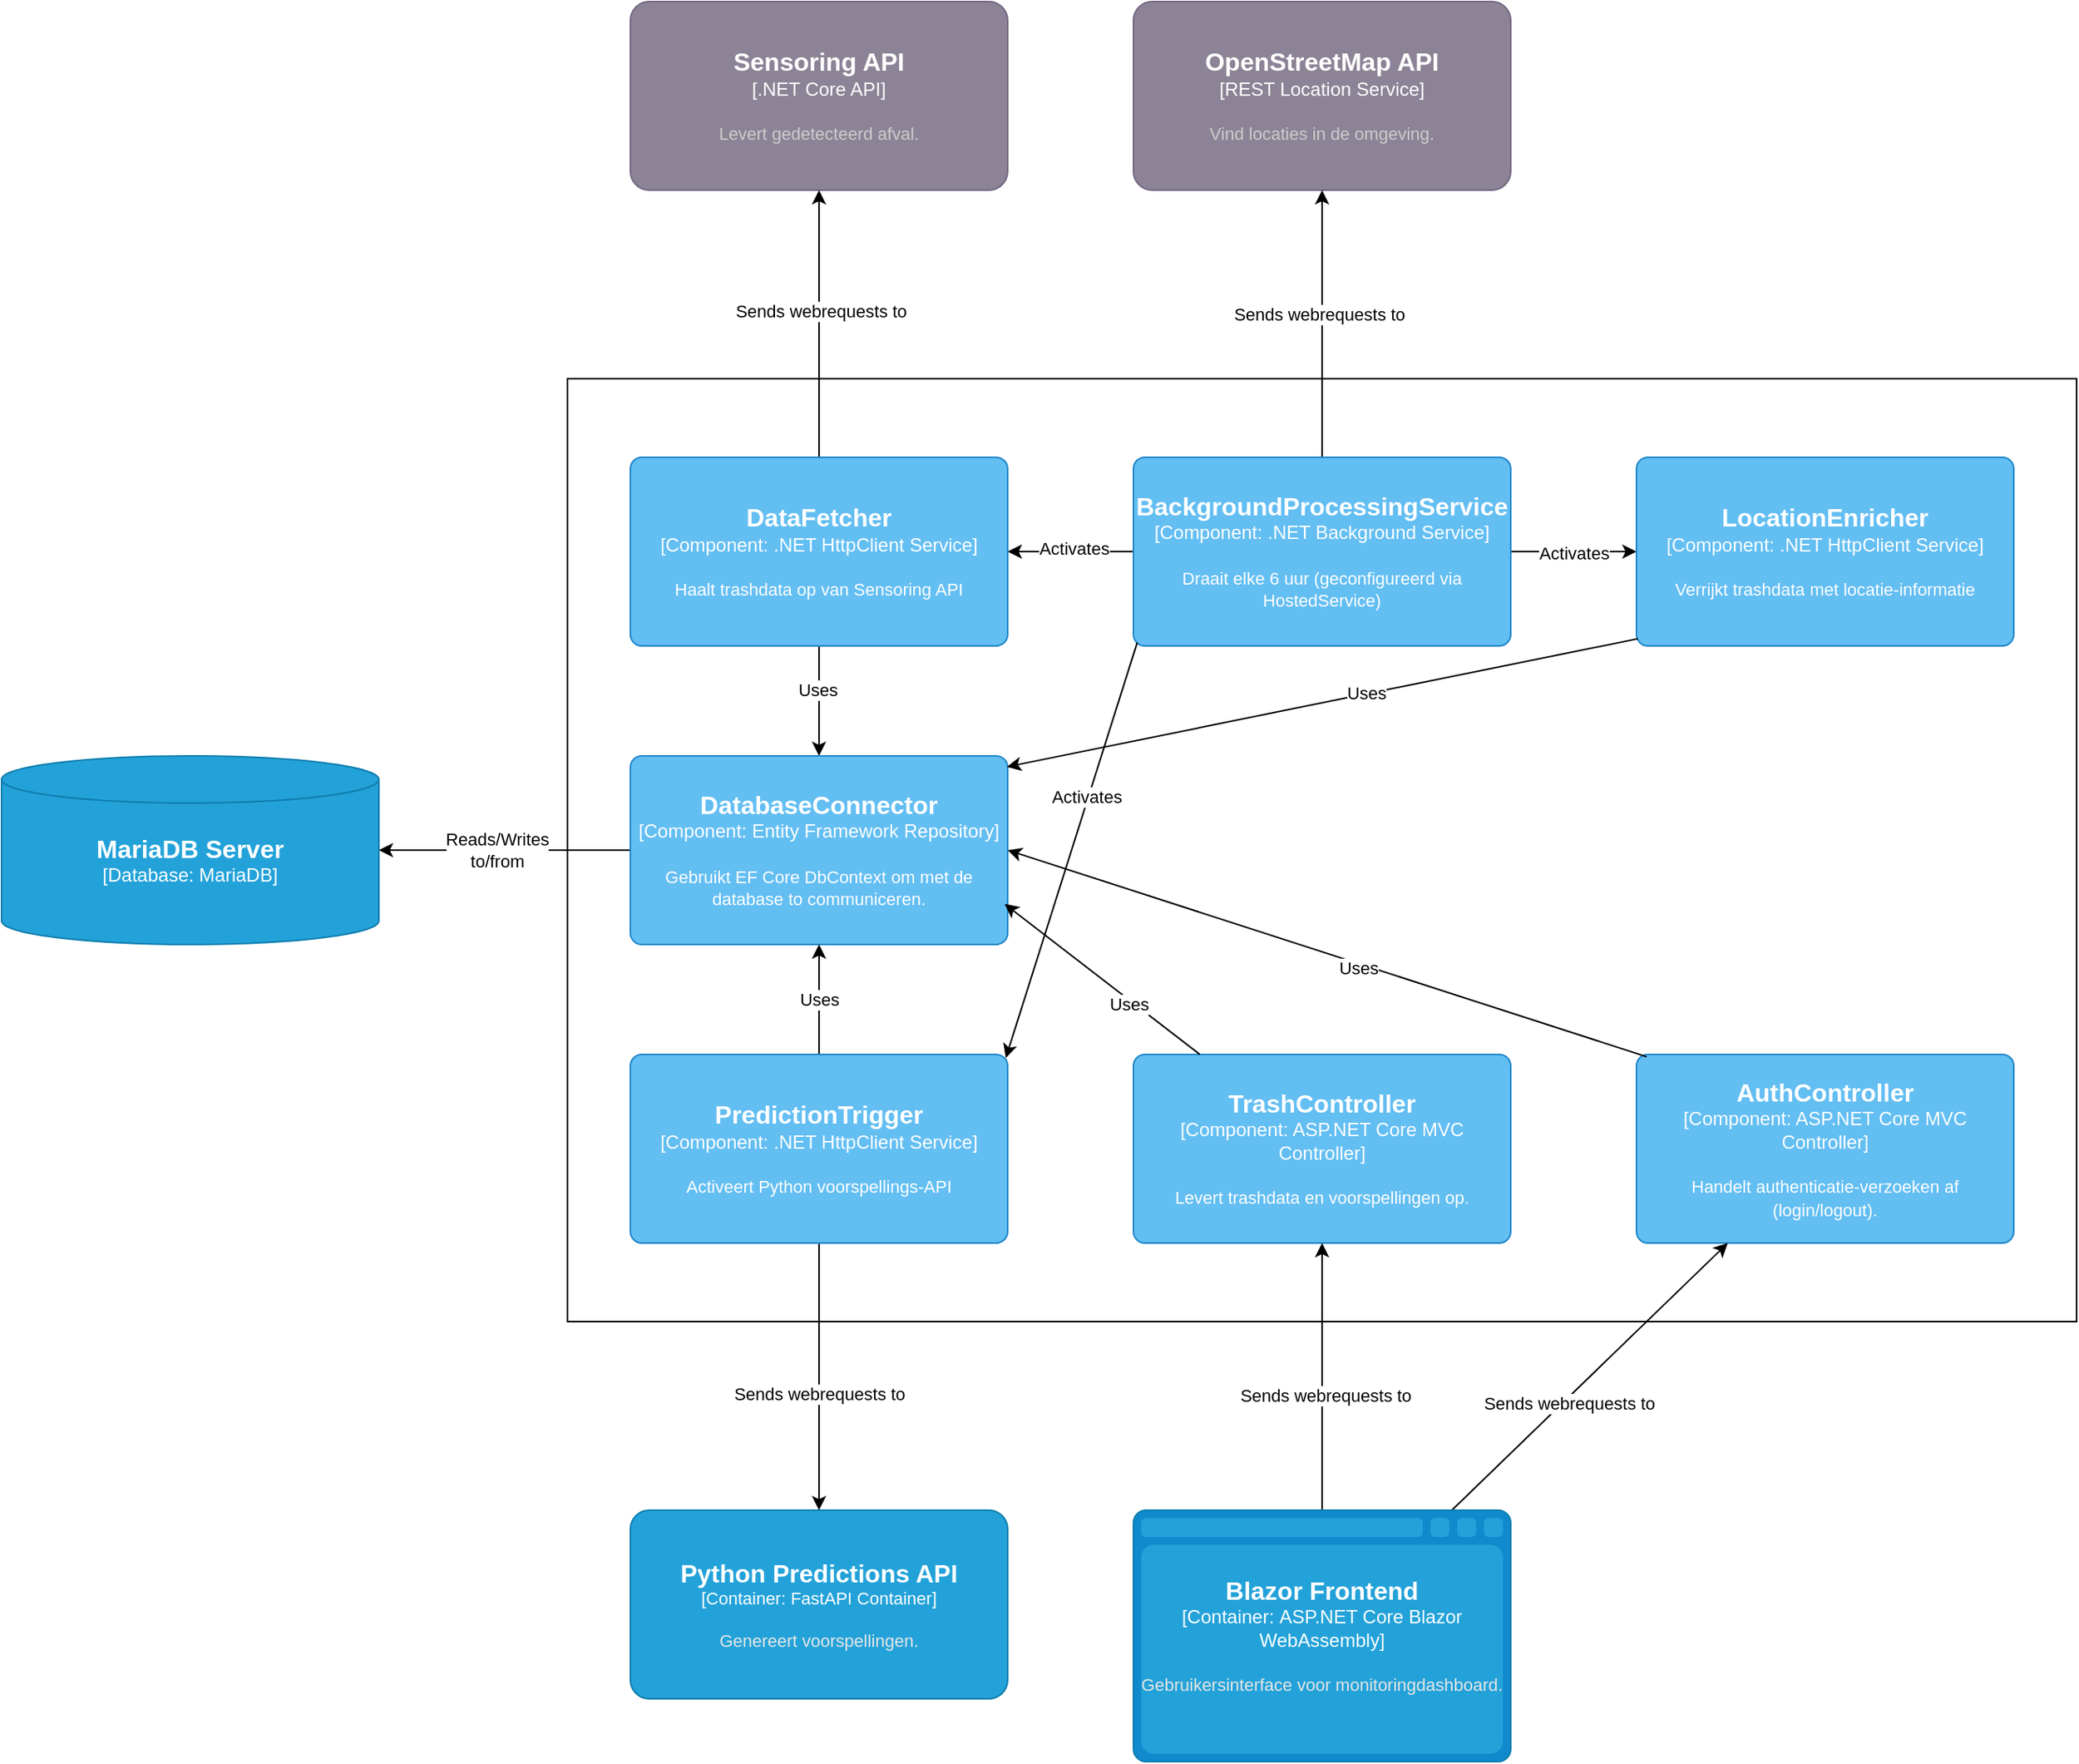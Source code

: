 <mxfile version="27.0.9">
  <diagram name="Page-1" id="TUc2pWuJ1cBv-ASf7XhR">
    <mxGraphModel dx="1788" dy="1681" grid="1" gridSize="10" guides="1" tooltips="1" connect="1" arrows="1" fold="1" page="1" pageScale="1" pageWidth="850" pageHeight="1100" math="0" shadow="0">
      <root>
        <mxCell id="0" />
        <mxCell id="1" parent="0" />
        <mxCell id="xSIsmB00aMhGTNxRwq87-2" value="" style="rounded=0;whiteSpace=wrap;html=1;" parent="1" vertex="1">
          <mxGeometry x="40" y="160" width="960" height="600" as="geometry" />
        </mxCell>
        <object placeholders="1" c4Name="OpenStreetMap API" c4Type="REST Location Service" c4Description="Vind locaties in de omgeving." label="&lt;font style=&quot;font-size: 16px&quot;&gt;&lt;b&gt;%c4Name%&lt;/b&gt;&lt;/font&gt;&lt;div&gt;[%c4Type%]&lt;/div&gt;&lt;br&gt;&lt;div&gt;&lt;font style=&quot;font-size: 11px&quot;&gt;&lt;font color=&quot;#cccccc&quot;&gt;%c4Description%&lt;/font&gt;&lt;/div&gt;" id="xSIsmB00aMhGTNxRwq87-6">
          <mxCell style="rounded=1;whiteSpace=wrap;html=1;labelBackgroundColor=none;fillColor=#8C8496;fontColor=#ffffff;align=center;arcSize=10;strokeColor=#736782;metaEdit=1;resizable=0;points=[[0.25,0,0],[0.5,0,0],[0.75,0,0],[1,0.25,0],[1,0.5,0],[1,0.75,0],[0.75,1,0],[0.5,1,0],[0.25,1,0],[0,0.75,0],[0,0.5,0],[0,0.25,0]];" parent="1" vertex="1">
            <mxGeometry x="400" y="-80" width="240" height="120" as="geometry" />
          </mxCell>
        </object>
        <object placeholders="1" c4Name="AuthController" c4Type="Component" c4Technology="ASP.NET Core MVC Controller" c4Description="Handelt authenticatie-verzoeken af (login/logout)." label="&lt;font style=&quot;font-size: 16px&quot;&gt;&lt;b&gt;%c4Name%&lt;/b&gt;&lt;/font&gt;&lt;div&gt;[%c4Type%: %c4Technology%]&lt;/div&gt;&lt;br&gt;&lt;div&gt;&lt;font style=&quot;font-size: 11px&quot;&gt;%c4Description%&lt;/font&gt;&lt;/div&gt;" id="xSIsmB00aMhGTNxRwq87-22">
          <mxCell style="rounded=1;whiteSpace=wrap;html=1;labelBackgroundColor=none;fillColor=#63BEF2;fontColor=#ffffff;align=center;arcSize=6;strokeColor=#2086C9;metaEdit=1;resizable=0;points=[[0.25,0,0],[0.5,0,0],[0.75,0,0],[1,0.25,0],[1,0.5,0],[1,0.75,0],[0.75,1,0],[0.5,1,0],[0.25,1,0],[0,0.75,0],[0,0.5,0],[0,0.25,0]];" parent="1" vertex="1">
            <mxGeometry x="720" y="590" width="240" height="120" as="geometry" />
          </mxCell>
        </object>
        <object placeholders="1" c4Name="Sensoring API" c4Type=".NET Core API" c4Description="Levert gedetecteerd afval." label="&lt;font style=&quot;font-size: 16px&quot;&gt;&lt;b&gt;%c4Name%&lt;/b&gt;&lt;/font&gt;&lt;div&gt;[%c4Type%]&lt;/div&gt;&lt;br&gt;&lt;div&gt;&lt;font style=&quot;font-size: 11px&quot;&gt;&lt;font color=&quot;#cccccc&quot;&gt;%c4Description%&lt;/font&gt;&lt;/div&gt;" id="xSIsmB00aMhGTNxRwq87-23">
          <mxCell style="rounded=1;whiteSpace=wrap;html=1;labelBackgroundColor=none;fillColor=#8C8496;fontColor=#ffffff;align=center;arcSize=10;strokeColor=#736782;metaEdit=1;resizable=0;points=[[0.25,0,0],[0.5,0,0],[0.75,0,0],[1,0.25,0],[1,0.5,0],[1,0.75,0],[0.75,1,0],[0.5,1,0],[0.25,1,0],[0,0.75,0],[0,0.5,0],[0,0.25,0]];" parent="1" vertex="1">
            <mxGeometry x="80" y="-80" width="240" height="120" as="geometry" />
          </mxCell>
        </object>
        <object placeholders="1" c4Name="TrashController" c4Type="Component" c4Technology="ASP.NET Core MVC Controller" c4Description="Levert trashdata en voorspellingen op." label="&lt;font style=&quot;font-size: 16px&quot;&gt;&lt;b&gt;%c4Name%&lt;/b&gt;&lt;/font&gt;&lt;div&gt;[%c4Type%: %c4Technology%]&lt;/div&gt;&lt;br&gt;&lt;div&gt;&lt;font style=&quot;font-size: 11px&quot;&gt;%c4Description%&lt;/font&gt;&lt;/div&gt;" id="xSIsmB00aMhGTNxRwq87-25">
          <mxCell style="rounded=1;whiteSpace=wrap;html=1;labelBackgroundColor=none;fillColor=#63BEF2;fontColor=#ffffff;align=center;arcSize=6;strokeColor=#2086C9;metaEdit=1;resizable=0;points=[[0.25,0,0],[0.5,0,0],[0.75,0,0],[1,0.25,0],[1,0.5,0],[1,0.75,0],[0.75,1,0],[0.5,1,0],[0.25,1,0],[0,0.75,0],[0,0.5,0],[0,0.25,0]];" parent="1" vertex="1">
            <mxGeometry x="400" y="590" width="240" height="120" as="geometry" />
          </mxCell>
        </object>
        <mxCell id="05esOvDfcdhIf1nWYy37-12" style="edgeStyle=orthogonalEdgeStyle;rounded=0;orthogonalLoop=1;jettySize=auto;html=1;" edge="1" parent="1" source="xSIsmB00aMhGTNxRwq87-26" target="xSIsmB00aMhGTNxRwq87-27">
          <mxGeometry relative="1" as="geometry" />
        </mxCell>
        <mxCell id="05esOvDfcdhIf1nWYy37-13" value="Activates" style="edgeLabel;html=1;align=center;verticalAlign=middle;resizable=0;points=[];" vertex="1" connectable="0" parent="05esOvDfcdhIf1nWYy37-12">
          <mxGeometry x="-0.039" y="-2" relative="1" as="geometry">
            <mxPoint as="offset" />
          </mxGeometry>
        </mxCell>
        <mxCell id="05esOvDfcdhIf1nWYy37-16" style="edgeStyle=orthogonalEdgeStyle;rounded=0;orthogonalLoop=1;jettySize=auto;html=1;" edge="1" parent="1" source="xSIsmB00aMhGTNxRwq87-26" target="xSIsmB00aMhGTNxRwq87-28">
          <mxGeometry relative="1" as="geometry" />
        </mxCell>
        <mxCell id="05esOvDfcdhIf1nWYy37-17" value="Activates" style="edgeLabel;html=1;align=center;verticalAlign=middle;resizable=0;points=[];" vertex="1" connectable="0" parent="05esOvDfcdhIf1nWYy37-16">
          <mxGeometry x="-0.004" y="-1" relative="1" as="geometry">
            <mxPoint as="offset" />
          </mxGeometry>
        </mxCell>
        <mxCell id="05esOvDfcdhIf1nWYy37-20" style="edgeStyle=orthogonalEdgeStyle;rounded=0;orthogonalLoop=1;jettySize=auto;html=1;" edge="1" parent="1" source="xSIsmB00aMhGTNxRwq87-26" target="xSIsmB00aMhGTNxRwq87-6">
          <mxGeometry relative="1" as="geometry" />
        </mxCell>
        <mxCell id="05esOvDfcdhIf1nWYy37-23" value="Sends webrequests to" style="edgeLabel;html=1;align=center;verticalAlign=middle;resizable=0;points=[];" vertex="1" connectable="0" parent="05esOvDfcdhIf1nWYy37-20">
          <mxGeometry x="0.076" y="2" relative="1" as="geometry">
            <mxPoint as="offset" />
          </mxGeometry>
        </mxCell>
        <object placeholders="1" c4Name="BackgroundProcessingService" c4Type="Component" c4Technology=".NET Background Service" c4Description="Draait elke 6 uur (geconfigureerd via HostedService)" label="&lt;font style=&quot;font-size: 16px&quot;&gt;&lt;b&gt;%c4Name%&lt;/b&gt;&lt;/font&gt;&lt;div&gt;[%c4Type%: %c4Technology%]&lt;/div&gt;&lt;br&gt;&lt;div&gt;&lt;font style=&quot;font-size: 11px&quot;&gt;%c4Description%&lt;/font&gt;&lt;/div&gt;" id="xSIsmB00aMhGTNxRwq87-26">
          <mxCell style="rounded=1;whiteSpace=wrap;html=1;labelBackgroundColor=none;fillColor=#63BEF2;fontColor=#ffffff;align=center;arcSize=6;strokeColor=#2086C9;metaEdit=1;resizable=0;points=[[0.25,0,0],[0.5,0,0],[0.75,0,0],[1,0.25,0],[1,0.5,0],[1,0.75,0],[0.75,1,0],[0.5,1,0],[0.25,1,0],[0,0.75,0],[0,0.5,0],[0,0.25,0]];" parent="1" vertex="1">
            <mxGeometry x="400" y="210" width="240" height="120" as="geometry" />
          </mxCell>
        </object>
        <mxCell id="05esOvDfcdhIf1nWYy37-10" style="edgeStyle=orthogonalEdgeStyle;rounded=0;orthogonalLoop=1;jettySize=auto;html=1;" edge="1" parent="1" source="xSIsmB00aMhGTNxRwq87-27" target="xSIsmB00aMhGTNxRwq87-29">
          <mxGeometry relative="1" as="geometry" />
        </mxCell>
        <mxCell id="05esOvDfcdhIf1nWYy37-11" value="Uses" style="edgeLabel;html=1;align=center;verticalAlign=middle;resizable=0;points=[];" vertex="1" connectable="0" parent="05esOvDfcdhIf1nWYy37-10">
          <mxGeometry x="-0.2" y="-1" relative="1" as="geometry">
            <mxPoint as="offset" />
          </mxGeometry>
        </mxCell>
        <mxCell id="05esOvDfcdhIf1nWYy37-21" style="edgeStyle=orthogonalEdgeStyle;rounded=0;orthogonalLoop=1;jettySize=auto;html=1;" edge="1" parent="1" source="xSIsmB00aMhGTNxRwq87-27" target="xSIsmB00aMhGTNxRwq87-23">
          <mxGeometry relative="1" as="geometry" />
        </mxCell>
        <mxCell id="05esOvDfcdhIf1nWYy37-22" value="Sends webrequests to" style="edgeLabel;html=1;align=center;verticalAlign=middle;resizable=0;points=[];" vertex="1" connectable="0" parent="05esOvDfcdhIf1nWYy37-21">
          <mxGeometry x="0.096" y="-1" relative="1" as="geometry">
            <mxPoint as="offset" />
          </mxGeometry>
        </mxCell>
        <object placeholders="1" c4Name="DataFetcher" c4Type="Component" c4Technology=".NET HttpClient Service" c4Description="Haalt trashdata op van Sensoring API" label="&lt;font style=&quot;font-size: 16px&quot;&gt;&lt;b&gt;%c4Name%&lt;/b&gt;&lt;/font&gt;&lt;div&gt;[%c4Type%: %c4Technology%]&lt;/div&gt;&lt;br&gt;&lt;div&gt;&lt;font style=&quot;font-size: 11px&quot;&gt;%c4Description%&lt;/font&gt;&lt;/div&gt;" id="xSIsmB00aMhGTNxRwq87-27">
          <mxCell style="rounded=1;whiteSpace=wrap;html=1;labelBackgroundColor=none;fillColor=#63BEF2;fontColor=#ffffff;align=center;arcSize=6;strokeColor=#2086C9;metaEdit=1;resizable=0;points=[[0.25,0,0],[0.5,0,0],[0.75,0,0],[1,0.25,0],[1,0.5,0],[1,0.75,0],[0.75,1,0],[0.5,1,0],[0.25,1,0],[0,0.75,0],[0,0.5,0],[0,0.25,0]];" parent="1" vertex="1">
            <mxGeometry x="80" y="210" width="240" height="120" as="geometry" />
          </mxCell>
        </object>
        <object placeholders="1" c4Name="LocationEnricher" c4Type="Component" c4Technology=".NET HttpClient Service" c4Description="Verrijkt trashdata met locatie-informatie" label="&lt;font style=&quot;font-size: 16px&quot;&gt;&lt;b&gt;%c4Name%&lt;/b&gt;&lt;/font&gt;&lt;div&gt;[%c4Type%: %c4Technology%]&lt;/div&gt;&lt;br&gt;&lt;div&gt;&lt;font style=&quot;font-size: 11px&quot;&gt;%c4Description%&lt;/font&gt;&lt;/div&gt;" id="xSIsmB00aMhGTNxRwq87-28">
          <mxCell style="rounded=1;whiteSpace=wrap;html=1;labelBackgroundColor=none;fillColor=#63BEF2;fontColor=#ffffff;align=center;arcSize=6;strokeColor=#2086C9;metaEdit=1;resizable=0;points=[[0.25,0,0],[0.5,0,0],[0.75,0,0],[1,0.25,0],[1,0.5,0],[1,0.75,0],[0.75,1,0],[0.5,1,0],[0.25,1,0],[0,0.75,0],[0,0.5,0],[0,0.25,0]];" parent="1" vertex="1">
            <mxGeometry x="720" y="210" width="240" height="120" as="geometry" />
          </mxCell>
        </object>
        <mxCell id="05esOvDfcdhIf1nWYy37-6" style="edgeStyle=orthogonalEdgeStyle;rounded=0;orthogonalLoop=1;jettySize=auto;html=1;" edge="1" parent="1" source="xSIsmB00aMhGTNxRwq87-29" target="05esOvDfcdhIf1nWYy37-2">
          <mxGeometry relative="1" as="geometry" />
        </mxCell>
        <mxCell id="05esOvDfcdhIf1nWYy37-7" value="Reads/Writes&lt;div&gt;to/from&lt;/div&gt;" style="edgeLabel;html=1;align=center;verticalAlign=middle;resizable=0;points=[];" vertex="1" connectable="0" parent="05esOvDfcdhIf1nWYy37-6">
          <mxGeometry x="0.286" y="-2" relative="1" as="geometry">
            <mxPoint x="18" y="2" as="offset" />
          </mxGeometry>
        </mxCell>
        <object placeholders="1" c4Name="DatabaseConnector" c4Type="Component" c4Technology="Entity Framework Repository" c4Description="Gebruikt EF Core DbContext om met de database to communiceren." label="&lt;font style=&quot;font-size: 16px&quot;&gt;&lt;b&gt;%c4Name%&lt;/b&gt;&lt;/font&gt;&lt;div&gt;[%c4Type%: %c4Technology%]&lt;/div&gt;&lt;br&gt;&lt;div&gt;&lt;font style=&quot;font-size: 11px&quot;&gt;%c4Description%&lt;/font&gt;&lt;/div&gt;" id="xSIsmB00aMhGTNxRwq87-29">
          <mxCell style="rounded=1;whiteSpace=wrap;html=1;labelBackgroundColor=none;fillColor=#63BEF2;fontColor=#ffffff;align=center;arcSize=6;strokeColor=#2086C9;metaEdit=1;resizable=0;points=[[0.25,0,0],[0.5,0,0],[0.75,0,0],[1,0.25,0],[1,0.5,0],[1,0.75,0],[0.75,1,0],[0.5,1,0],[0.25,1,0],[0,0.75,0],[0,0.5,0],[0,0.25,0]];" parent="1" vertex="1">
            <mxGeometry x="80" y="400" width="240" height="120" as="geometry" />
          </mxCell>
        </object>
        <mxCell id="05esOvDfcdhIf1nWYy37-8" style="edgeStyle=orthogonalEdgeStyle;rounded=0;orthogonalLoop=1;jettySize=auto;html=1;" edge="1" parent="1" source="xSIsmB00aMhGTNxRwq87-30" target="xSIsmB00aMhGTNxRwq87-29">
          <mxGeometry relative="1" as="geometry" />
        </mxCell>
        <mxCell id="05esOvDfcdhIf1nWYy37-9" value="Uses" style="edgeLabel;html=1;align=center;verticalAlign=middle;resizable=0;points=[];" vertex="1" connectable="0" parent="05esOvDfcdhIf1nWYy37-8">
          <mxGeometry x="0.012" relative="1" as="geometry">
            <mxPoint as="offset" />
          </mxGeometry>
        </mxCell>
        <mxCell id="05esOvDfcdhIf1nWYy37-24" style="edgeStyle=orthogonalEdgeStyle;rounded=0;orthogonalLoop=1;jettySize=auto;html=1;" edge="1" parent="1" source="xSIsmB00aMhGTNxRwq87-30" target="05esOvDfcdhIf1nWYy37-3">
          <mxGeometry relative="1" as="geometry" />
        </mxCell>
        <mxCell id="05esOvDfcdhIf1nWYy37-25" value="Sends webrequests to" style="edgeLabel;html=1;align=center;verticalAlign=middle;resizable=0;points=[];" vertex="1" connectable="0" parent="05esOvDfcdhIf1nWYy37-24">
          <mxGeometry x="0.125" relative="1" as="geometry">
            <mxPoint as="offset" />
          </mxGeometry>
        </mxCell>
        <object placeholders="1" c4Name="PredictionTrigger" c4Type="Component" c4Technology=".NET HttpClient Service" c4Description="Activeert Python voorspellings-API" label="&lt;font style=&quot;font-size: 16px&quot;&gt;&lt;b&gt;%c4Name%&lt;/b&gt;&lt;/font&gt;&lt;div&gt;[%c4Type%: %c4Technology%]&lt;/div&gt;&lt;br&gt;&lt;div&gt;&lt;font style=&quot;font-size: 11px&quot;&gt;%c4Description%&lt;/font&gt;&lt;/div&gt;" id="xSIsmB00aMhGTNxRwq87-30">
          <mxCell style="rounded=1;whiteSpace=wrap;html=1;labelBackgroundColor=none;fillColor=#63BEF2;fontColor=#ffffff;align=center;arcSize=6;strokeColor=#2086C9;metaEdit=1;resizable=0;points=[[0.25,0,0],[0.5,0,0],[0.75,0,0],[1,0.25,0],[1,0.5,0],[1,0.75,0],[0.75,1,0],[0.5,1,0],[0.25,1,0],[0,0.75,0],[0,0.5,0],[0,0.25,0]];" parent="1" vertex="1">
            <mxGeometry x="80" y="590" width="240" height="120" as="geometry" />
          </mxCell>
        </object>
        <object placeholders="1" c4Name="MariaDB Server" c4Type="Database" c4Technology="MariaDB" c4Description="" label="&lt;font style=&quot;font-size: 16px&quot;&gt;&lt;b&gt;%c4Name%&lt;/b&gt;&lt;/font&gt;&lt;div&gt;[%c4Type%:&amp;nbsp;%c4Technology%]&lt;/div&gt;&lt;br&gt;&lt;div&gt;&lt;font style=&quot;font-size: 11px&quot;&gt;&lt;font color=&quot;#E6E6E6&quot;&gt;%c4Description%&lt;/font&gt;&lt;/div&gt;" id="05esOvDfcdhIf1nWYy37-2">
          <mxCell style="shape=cylinder3;size=15;whiteSpace=wrap;html=1;boundedLbl=1;rounded=0;labelBackgroundColor=none;fillColor=#23A2D9;fontSize=12;fontColor=#ffffff;align=center;strokeColor=#0E7DAD;metaEdit=1;points=[[0.5,0,0],[1,0.25,0],[1,0.5,0],[1,0.75,0],[0.5,1,0],[0,0.75,0],[0,0.5,0],[0,0.25,0]];resizable=0;" vertex="1" parent="1">
            <mxGeometry x="-320" y="400" width="240" height="120" as="geometry" />
          </mxCell>
        </object>
        <object placeholders="1" c4Name="Python Predictions API" c4Type="Container" c4Technology="FastAPI Container" c4Description="Genereert voorspellingen." label="&lt;font style=&quot;font-size: 16px&quot;&gt;&lt;b&gt;%c4Name%&lt;/b&gt;&lt;/font&gt;&lt;div&gt;[%c4Type%: %c4Technology%]&lt;/div&gt;&lt;br&gt;&lt;div&gt;&lt;font style=&quot;font-size: 11px&quot;&gt;&lt;font color=&quot;#E6E6E6&quot;&gt;%c4Description%&lt;/font&gt;&lt;/div&gt;" id="05esOvDfcdhIf1nWYy37-3">
          <mxCell style="rounded=1;whiteSpace=wrap;html=1;fontSize=11;labelBackgroundColor=none;fillColor=#23A2D9;fontColor=#ffffff;align=center;arcSize=10;strokeColor=#0E7DAD;metaEdit=1;resizable=0;points=[[0.25,0,0],[0.5,0,0],[0.75,0,0],[1,0.25,0],[1,0.5,0],[1,0.75,0],[0.75,1,0],[0.5,1,0],[0.25,1,0],[0,0.75,0],[0,0.5,0],[0,0.25,0]];" vertex="1" parent="1">
            <mxGeometry x="80" y="880" width="240" height="120" as="geometry" />
          </mxCell>
        </object>
        <mxCell id="05esOvDfcdhIf1nWYy37-26" style="edgeStyle=orthogonalEdgeStyle;rounded=0;orthogonalLoop=1;jettySize=auto;html=1;" edge="1" parent="1" source="05esOvDfcdhIf1nWYy37-5" target="xSIsmB00aMhGTNxRwq87-25">
          <mxGeometry relative="1" as="geometry" />
        </mxCell>
        <mxCell id="05esOvDfcdhIf1nWYy37-29" value="Sends webrequests to" style="edgeLabel;html=1;align=center;verticalAlign=middle;resizable=0;points=[];" vertex="1" connectable="0" parent="05esOvDfcdhIf1nWYy37-26">
          <mxGeometry x="-0.144" y="-2" relative="1" as="geometry">
            <mxPoint as="offset" />
          </mxGeometry>
        </mxCell>
        <mxCell id="05esOvDfcdhIf1nWYy37-27" style="rounded=0;orthogonalLoop=1;jettySize=auto;html=1;" edge="1" parent="1" source="05esOvDfcdhIf1nWYy37-5" target="xSIsmB00aMhGTNxRwq87-22">
          <mxGeometry relative="1" as="geometry" />
        </mxCell>
        <mxCell id="05esOvDfcdhIf1nWYy37-28" value="Sends webrequests to" style="edgeLabel;html=1;align=center;verticalAlign=middle;resizable=0;points=[];" vertex="1" connectable="0" parent="05esOvDfcdhIf1nWYy37-27">
          <mxGeometry x="-0.173" y="-3" relative="1" as="geometry">
            <mxPoint as="offset" />
          </mxGeometry>
        </mxCell>
        <object placeholders="1" c4Name="Blazor Frontend" c4Type="Container" c4Technology="ASP.NET Core Blazor WebAssembly" c4Description="Gebruikersinterface voor monitoringdashboard." label="&lt;font style=&quot;font-size: 16px&quot;&gt;&lt;b&gt;%c4Name%&lt;/b&gt;&lt;/font&gt;&lt;div&gt;[%c4Type%:&amp;nbsp;%c4Technology%]&lt;/div&gt;&lt;br&gt;&lt;div&gt;&lt;font style=&quot;font-size: 11px&quot;&gt;&lt;font color=&quot;#E6E6E6&quot;&gt;%c4Description%&lt;/font&gt;&lt;/div&gt;" id="05esOvDfcdhIf1nWYy37-5">
          <mxCell style="shape=mxgraph.c4.webBrowserContainer2;whiteSpace=wrap;html=1;boundedLbl=1;rounded=0;labelBackgroundColor=none;strokeColor=#118ACD;fillColor=#23A2D9;strokeColor=#118ACD;strokeColor2=#0E7DAD;fontSize=12;fontColor=#ffffff;align=center;metaEdit=1;points=[[0.5,0,0],[1,0.25,0],[1,0.5,0],[1,0.75,0],[0.5,1,0],[0,0.75,0],[0,0.5,0],[0,0.25,0]];resizable=0;" vertex="1" parent="1">
            <mxGeometry x="400" y="880" width="240" height="160" as="geometry" />
          </mxCell>
        </object>
        <mxCell id="05esOvDfcdhIf1nWYy37-14" style="rounded=0;orthogonalLoop=1;jettySize=auto;html=1;entryX=0.995;entryY=0.019;entryDx=0;entryDy=0;entryPerimeter=0;exitX=0.01;exitY=0.983;exitDx=0;exitDy=0;exitPerimeter=0;" edge="1" parent="1" source="xSIsmB00aMhGTNxRwq87-26" target="xSIsmB00aMhGTNxRwq87-30">
          <mxGeometry relative="1" as="geometry" />
        </mxCell>
        <mxCell id="05esOvDfcdhIf1nWYy37-15" value="Activates" style="edgeLabel;html=1;align=center;verticalAlign=middle;resizable=0;points=[];" vertex="1" connectable="0" parent="05esOvDfcdhIf1nWYy37-14">
          <mxGeometry x="-0.255" y="-2" relative="1" as="geometry">
            <mxPoint as="offset" />
          </mxGeometry>
        </mxCell>
        <mxCell id="05esOvDfcdhIf1nWYy37-18" style="rounded=0;orthogonalLoop=1;jettySize=auto;html=1;entryX=0.998;entryY=0.058;entryDx=0;entryDy=0;entryPerimeter=0;exitX=0.004;exitY=0.962;exitDx=0;exitDy=0;exitPerimeter=0;" edge="1" parent="1" source="xSIsmB00aMhGTNxRwq87-28" target="xSIsmB00aMhGTNxRwq87-29">
          <mxGeometry relative="1" as="geometry" />
        </mxCell>
        <mxCell id="05esOvDfcdhIf1nWYy37-19" value="Uses" style="edgeLabel;html=1;align=center;verticalAlign=middle;resizable=0;points=[];" vertex="1" connectable="0" parent="05esOvDfcdhIf1nWYy37-18">
          <mxGeometry x="-0.136" y="-1" relative="1" as="geometry">
            <mxPoint as="offset" />
          </mxGeometry>
        </mxCell>
        <mxCell id="05esOvDfcdhIf1nWYy37-30" style="rounded=0;orthogonalLoop=1;jettySize=auto;html=1;entryX=0.992;entryY=0.785;entryDx=0;entryDy=0;entryPerimeter=0;" edge="1" parent="1" source="xSIsmB00aMhGTNxRwq87-25" target="xSIsmB00aMhGTNxRwq87-29">
          <mxGeometry relative="1" as="geometry" />
        </mxCell>
        <mxCell id="05esOvDfcdhIf1nWYy37-33" value="Uses" style="edgeLabel;html=1;align=center;verticalAlign=middle;resizable=0;points=[];" vertex="1" connectable="0" parent="05esOvDfcdhIf1nWYy37-30">
          <mxGeometry x="-0.286" y="2" relative="1" as="geometry">
            <mxPoint as="offset" />
          </mxGeometry>
        </mxCell>
        <mxCell id="05esOvDfcdhIf1nWYy37-31" style="rounded=0;orthogonalLoop=1;jettySize=auto;html=1;entryX=1;entryY=0.5;entryDx=0;entryDy=0;entryPerimeter=0;exitX=0.027;exitY=0.012;exitDx=0;exitDy=0;exitPerimeter=0;" edge="1" parent="1" source="xSIsmB00aMhGTNxRwq87-22" target="xSIsmB00aMhGTNxRwq87-29">
          <mxGeometry relative="1" as="geometry" />
        </mxCell>
        <mxCell id="05esOvDfcdhIf1nWYy37-32" value="Uses" style="edgeLabel;html=1;align=center;verticalAlign=middle;resizable=0;points=[];" vertex="1" connectable="0" parent="05esOvDfcdhIf1nWYy37-31">
          <mxGeometry x="-0.102" y="3" relative="1" as="geometry">
            <mxPoint as="offset" />
          </mxGeometry>
        </mxCell>
      </root>
    </mxGraphModel>
  </diagram>
</mxfile>
